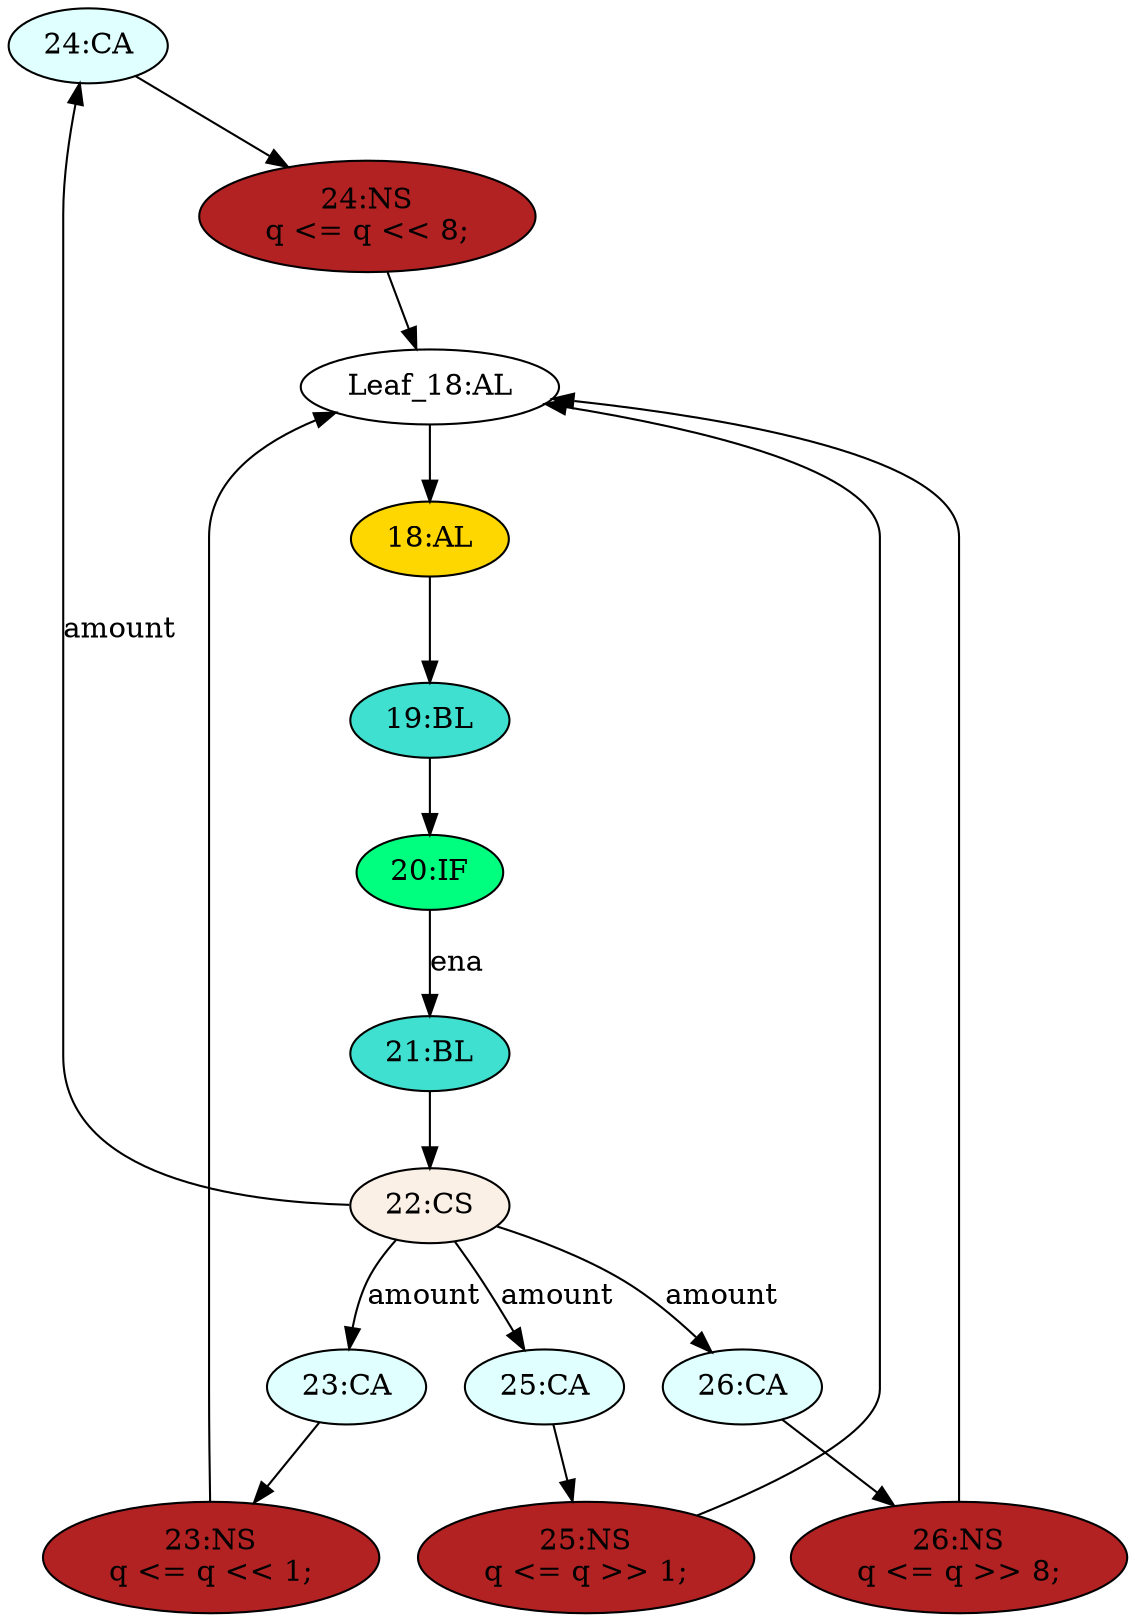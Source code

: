 strict digraph "compose( ,  )" {
	node [label="\N"];
	"24:CA"	[ast="<pyverilog.vparser.ast.Case object at 0x7f7112f71450>",
		fillcolor=lightcyan,
		label="24:CA",
		statements="[]",
		style=filled,
		typ=Case];
	"24:NS"	[ast="<pyverilog.vparser.ast.NonblockingSubstitution object at 0x7f7112f7d610>",
		fillcolor=firebrick,
		label="24:NS
q <= q << 8;",
		statements="[<pyverilog.vparser.ast.NonblockingSubstitution object at 0x7f7112f7d610>]",
		style=filled,
		typ=NonblockingSubstitution];
	"24:CA" -> "24:NS"	[cond="[]",
		lineno=None];
	"21:BL"	[ast="<pyverilog.vparser.ast.Block object at 0x7f7112f63110>",
		fillcolor=turquoise,
		label="21:BL",
		statements="[]",
		style=filled,
		typ=Block];
	"22:CS"	[ast="<pyverilog.vparser.ast.CaseStatement object at 0x7f7112f66950>",
		fillcolor=linen,
		label="22:CS",
		statements="[]",
		style=filled,
		typ=CaseStatement];
	"21:BL" -> "22:CS"	[cond="[]",
		lineno=None];
	"23:NS"	[ast="<pyverilog.vparser.ast.NonblockingSubstitution object at 0x7f7112f0e4d0>",
		fillcolor=firebrick,
		label="23:NS
q <= q << 1;",
		statements="[<pyverilog.vparser.ast.NonblockingSubstitution object at 0x7f7112f0e4d0>]",
		style=filled,
		typ=NonblockingSubstitution];
	"Leaf_18:AL"	[def_var="['q']",
		label="Leaf_18:AL"];
	"23:NS" -> "Leaf_18:AL"	[cond="[]",
		lineno=None];
	"18:AL"	[ast="<pyverilog.vparser.ast.Always object at 0x7f7112f771d0>",
		clk_sens=True,
		fillcolor=gold,
		label="18:AL",
		sens="['clk']",
		statements="[]",
		style=filled,
		typ=Always,
		use_var="['q', 'ena', 'amount']"];
	"Leaf_18:AL" -> "18:AL";
	"26:CA"	[ast="<pyverilog.vparser.ast.Case object at 0x7f7112f66d10>",
		fillcolor=lightcyan,
		label="26:CA",
		statements="[]",
		style=filled,
		typ=Case];
	"26:NS"	[ast="<pyverilog.vparser.ast.NonblockingSubstitution object at 0x7f7113381610>",
		fillcolor=firebrick,
		label="26:NS
q <= q >> 8;",
		statements="[<pyverilog.vparser.ast.NonblockingSubstitution object at 0x7f7113381610>]",
		style=filled,
		typ=NonblockingSubstitution];
	"26:CA" -> "26:NS"	[cond="[]",
		lineno=None];
	"22:CS" -> "24:CA"	[cond="['amount']",
		label=amount,
		lineno=22];
	"22:CS" -> "26:CA"	[cond="['amount']",
		label=amount,
		lineno=22];
	"23:CA"	[ast="<pyverilog.vparser.ast.Case object at 0x7f7112f63ed0>",
		fillcolor=lightcyan,
		label="23:CA",
		statements="[]",
		style=filled,
		typ=Case];
	"22:CS" -> "23:CA"	[cond="['amount']",
		label=amount,
		lineno=22];
	"25:CA"	[ast="<pyverilog.vparser.ast.Case object at 0x7f7112f7dd10>",
		fillcolor=lightcyan,
		label="25:CA",
		statements="[]",
		style=filled,
		typ=Case];
	"22:CS" -> "25:CA"	[cond="['amount']",
		label=amount,
		lineno=22];
	"26:NS" -> "Leaf_18:AL"	[cond="[]",
		lineno=None];
	"24:NS" -> "Leaf_18:AL"	[cond="[]",
		lineno=None];
	"19:BL"	[ast="<pyverilog.vparser.ast.Block object at 0x7f7112f63d10>",
		fillcolor=turquoise,
		label="19:BL",
		statements="[]",
		style=filled,
		typ=Block];
	"18:AL" -> "19:BL"	[cond="[]",
		lineno=None];
	"23:CA" -> "23:NS"	[cond="[]",
		lineno=None];
	"20:IF"	[ast="<pyverilog.vparser.ast.IfStatement object at 0x7f71163e5190>",
		fillcolor=springgreen,
		label="20:IF",
		statements="[]",
		style=filled,
		typ=IfStatement];
	"19:BL" -> "20:IF"	[cond="[]",
		lineno=None];
	"25:NS"	[ast="<pyverilog.vparser.ast.NonblockingSubstitution object at 0x7f7112f66ad0>",
		fillcolor=firebrick,
		label="25:NS
q <= q >> 1;",
		statements="[<pyverilog.vparser.ast.NonblockingSubstitution object at 0x7f7112f66ad0>]",
		style=filled,
		typ=NonblockingSubstitution];
	"25:CA" -> "25:NS"	[cond="[]",
		lineno=None];
	"20:IF" -> "21:BL"	[cond="['ena']",
		label=ena,
		lineno=20];
	"25:NS" -> "Leaf_18:AL"	[cond="[]",
		lineno=None];
}
